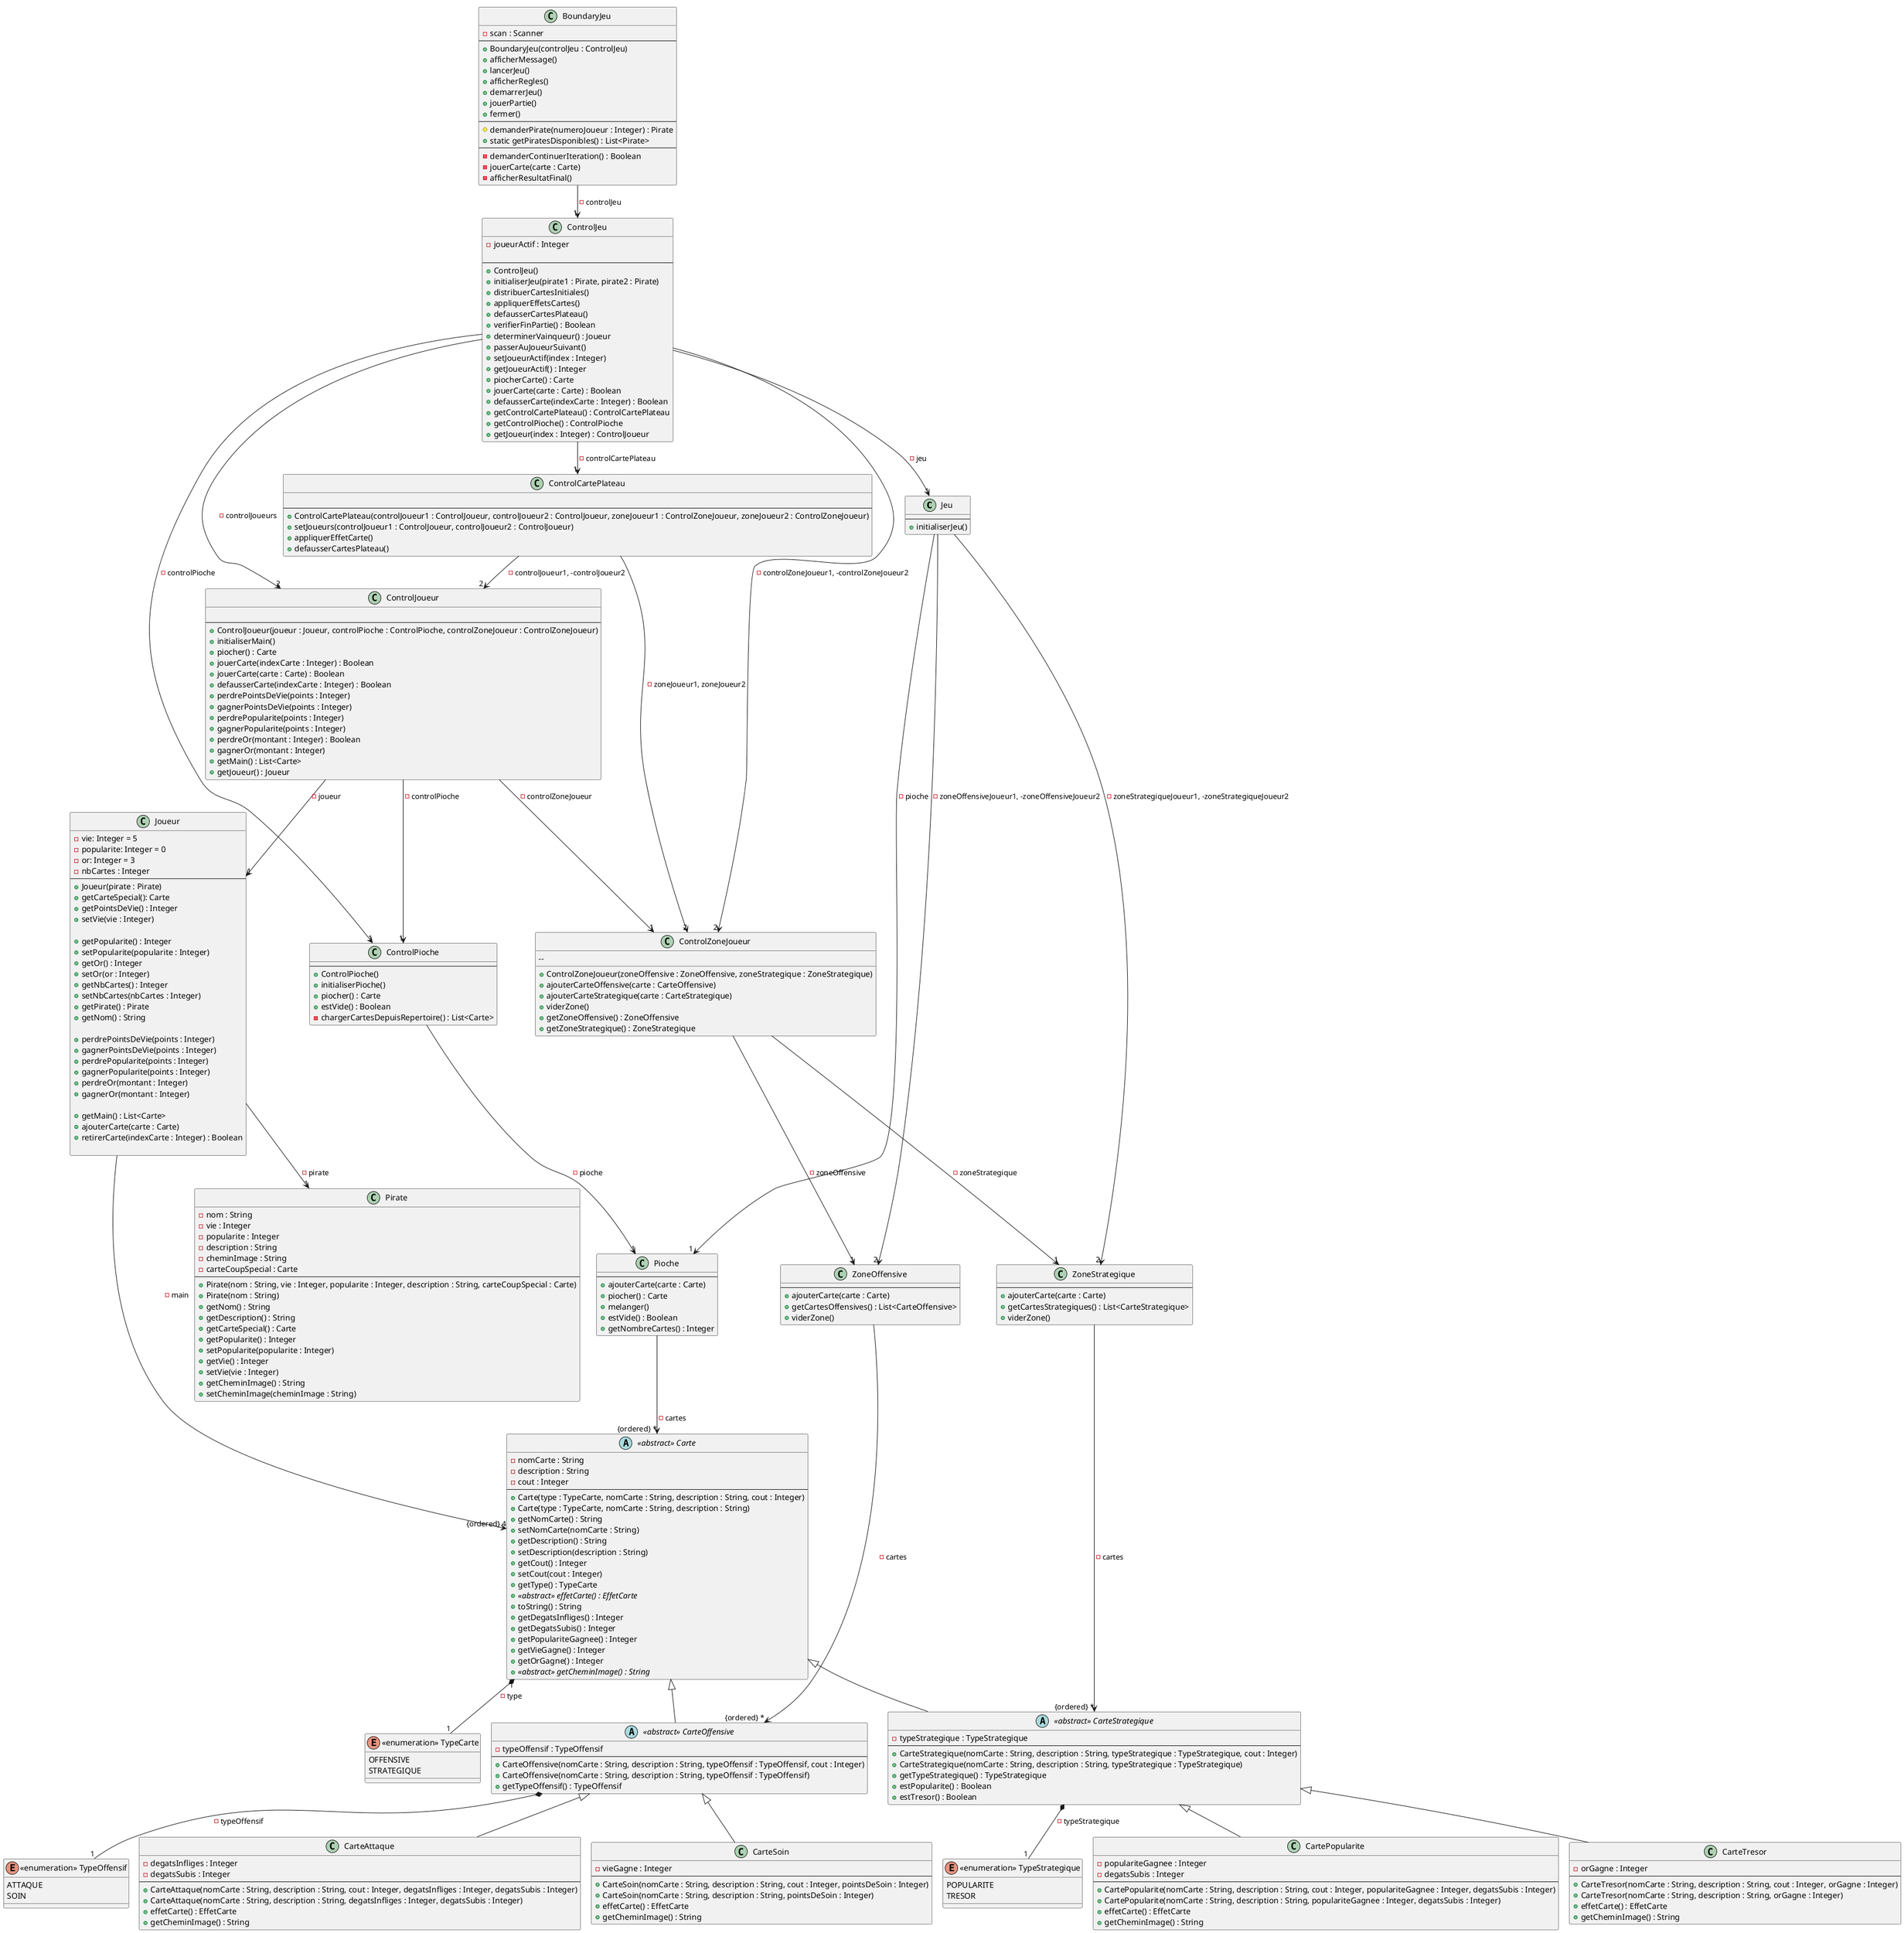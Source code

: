 @startuml
!pragma layout smetana

' Déclaration des classes
class Jeu {
    --
    + initialiserJeu()
}
Jeu --> "1" Pioche : -pioche
Jeu --> "2" ZoneOffensive : -zoneOffensiveJoueur1, -zoneOffensiveJoueur2
Jeu --> "2" ZoneStrategique : -zoneStrategiqueJoueur1, -zoneStrategiqueJoueur2

class Pioche {
    --
    + ajouterCarte(carte : Carte)
    + piocher() : Carte
    + melanger()
    + estVide() : Boolean
    + getNombreCartes() : Integer
}

Pioche --> "{ordered} *" Carte : -cartes


class ZoneOffensive {
    --
    + ajouterCarte(carte : Carte)
    + getCartesOffensives() : List<CarteOffensive>
    + viderZone()
}
ZoneOffensive --> "{ordered} *" CarteOffensive : -cartes

class ZoneStrategique {
    --
    + ajouterCarte(carte : Carte)
    + getCartesStrategiques() : List<CarteStrategique>
    + viderZone()
}
ZoneStrategique --> "{ordered} *" CarteStrategique : -cartes

class Joueur {
    - vie: Integer = 5
    - popularite: Integer = 0
    - or: Integer = 3
    - nbCartes : Integer
    --
    + Joueur(pirate : Pirate)
    + getCarteSpecial(): Carte
    + getPointsDeVie() : Integer
    + setVie(vie : Integer) 

    + getPopularite() : Integer
    + setPopularite(popularite : Integer) 
    + getOr() : Integer
    + setOr(or : Integer)
    + getNbCartes() : Integer
    + setNbCartes(nbCartes : Integer)
    + getPirate() : Pirate
    + getNom() : String

    + perdrePointsDeVie(points : Integer)
    + gagnerPointsDeVie(points : Integer)
    + perdrePopularite(points : Integer)
    + gagnerPopularite(points : Integer)
    + perdreOr(montant : Integer)
    + gagnerOr(montant : Integer)

    + getMain() : List<Carte>
    + ajouterCarte(carte : Carte) 
    + retirerCarte(indexCarte : Integer) : Boolean
    
}
Joueur --> "1" Pirate : -pirate
Joueur --> "{ordered} 4" Carte : -main

class Pirate {
    - nom : String
    - vie : Integer
    - popularite : Integer
    - description : String
    - cheminImage : String
    - carteCoupSpecial : Carte
    --
    + Pirate(nom : String, vie : Integer, popularite : Integer, description : String, carteCoupSpecial : Carte)
    + Pirate(nom : String)
    + getNom() : String
    + getDescription() : String
    + getCarteSpecial() : Carte
    + getPopularite() : Integer
    + setPopularite(popularite : Integer)
    + getVie() : Integer
    + setVie(vie : Integer)
    + getCheminImage() : String
    + setCheminImage(cheminImage : String)
}

abstract class "<<abstract>> Carte" as Carte {
    - nomCarte : String
    - description : String
    - cout : Integer
    --
    + Carte(type : TypeCarte, nomCarte : String, description : String, cout : Integer)
    + Carte(type : TypeCarte, nomCarte : String, description : String)
    + getNomCarte() : String
    + setNomCarte(nomCarte : String) 
    + getDescription() : String
    + setDescription(description : String) 
    + getCout() : Integer
    + setCout(cout : Integer) 
    + getType() : TypeCarte
    + <<abstract>> effetCarte() : EffetCarte {abstract}
    + toString() : String
    + getDegatsInfliges() : Integer
    + getDegatsSubis() : Integer
    + getPopulariteGagnee() : Integer
    + getVieGagne() : Integer
    + getOrGagne() : Integer
    + <<abstract>> getCheminImage() : String {abstract}
}
Carte "1" *-- "1" "<<enumeration>> TypeCarte" : -type

' Classe abstraite CarteOffensive
abstract class "<<abstract>> CarteOffensive" as CarteOffensive extends Carte {
    - typeOffensif : TypeOffensif
    --
    + CarteOffensive(nomCarte : String, description : String, typeOffensif : TypeOffensif, cout : Integer)
    + CarteOffensive(nomCarte : String, description : String, typeOffensif : TypeOffensif)
    + getTypeOffensif() : TypeOffensif
}


CarteOffensive *-- "1" "<<enumeration>> TypeOffensif" : -typeOffensif

' Classe CarteAttaque
class CarteAttaque extends CarteOffensive {
    - degatsInfliges : Integer
    - degatsSubis : Integer
    --
    + CarteAttaque(nomCarte : String, description : String, cout : Integer, degatsInfliges : Integer, degatsSubis : Integer)
    + CarteAttaque(nomCarte : String, description : String, degatsInfliges : Integer, degatsSubis : Integer)
    + effetCarte() : EffetCarte
    + getCheminImage() : String
}

' Classe CarteSoin
class CarteSoin extends CarteOffensive {
    - vieGagne : Integer
    --
    + CarteSoin(nomCarte : String, description : String, cout : Integer, pointsDeSoin : Integer)
    + CarteSoin(nomCarte : String, description : String, pointsDeSoin : Integer)
    + effetCarte() : EffetCarte
    + getCheminImage() : String
}

' Classe abstraite CarteStrategique
abstract class "<<abstract>> CarteStrategique" as CarteStrategique extends Carte {
    - typeStrategique : TypeStrategique
    --
    + CarteStrategique(nomCarte : String, description : String, typeStrategique : TypeStrategique, cout : Integer)
    + CarteStrategique(nomCarte : String, description : String, typeStrategique : TypeStrategique)
    + getTypeStrategique() : TypeStrategique
    + estPopularite() : Boolean
    + estTresor() : Boolean
}


CarteStrategique  *-- "1" "<<enumeration>> TypeStrategique" : -typeStrategique

' Classe CartePopularite
class CartePopularite extends CarteStrategique {
    - populariteGagnee : Integer
    - degatsSubis : Integer
    --
    + CartePopularite(nomCarte : String, description : String, cout : Integer, populariteGagnee : Integer, degatsSubis : Integer)
    + CartePopularite(nomCarte : String, description : String, populariteGagnee : Integer, degatsSubis : Integer)
    + effetCarte() : EffetCarte
    + getCheminImage() : String
}

' Classe CarteTresor
class CarteTresor extends CarteStrategique {
    - orGagne : Integer
    --
    + CarteTresor(nomCarte : String, description : String, cout : Integer, orGagne : Integer)
    + CarteTresor(nomCarte : String, description : String, orGagne : Integer)
    + effetCarte() : EffetCarte
    + getCheminImage() : String
}

' Enum TypeCarte
enum "<<enumeration>> TypeCarte" {
    OFFENSIVE
    STRATEGIQUE
}

' Enum TypeOffensif
enum "<<enumeration>> TypeOffensif" {
    ATTAQUE
    SOIN
}

' Enum TypeStrategique
enum "<<enumeration>> TypeStrategique" {
    POPULARITE
    TRESOR
}

' Classe ControlJeu
class ControlJeu {
    - joueurActif : Integer
    
    --
    + ControlJeu()
    + initialiserJeu(pirate1 : Pirate, pirate2 : Pirate)  
    + distribuerCartesInitiales()  
    + appliquerEffetsCartes()  
    + defausserCartesPlateau()  
    + verifierFinPartie() : Boolean
    + determinerVainqueur() : Joueur
    + passerAuJoueurSuivant()  
    + setJoueurActif(index : Integer)  
    + getJoueurActif() : Integer
    + piocherCarte() : Carte
    + jouerCarte(carte : Carte) : Boolean
    + defausserCarte(indexCarte : Integer) : Boolean
    + getControlCartePlateau() : ControlCartePlateau
    + getControlPioche() : ControlPioche
    + getJoueur(index : Integer) : ControlJoueur
}

ControlJeu --> "1" Jeu : -jeu
ControlJeu --> "1" ControlPioche : -controlPioche
ControlJeu --> "1" ControlCartePlateau : -controlCartePlateau
ControlJeu --> "2" ControlJoueur : -controlJoueurs
ControlJeu --> "2" ControlZoneJoueur : -controlZoneJoueur1, -controlZoneJoueur2 

' Classe ControlJoueur
class ControlJoueur {
    
    --
    + ControlJoueur(joueur : Joueur, controlPioche : ControlPioche, controlZoneJoueur : ControlZoneJoueur)
    + initialiserMain()  
    + piocher() : Carte
    + jouerCarte(indexCarte : Integer) : Boolean
    + jouerCarte(carte : Carte) : Boolean
    + defausserCarte(indexCarte : Integer) : Boolean
    + perdrePointsDeVie(points : Integer)  
    + gagnerPointsDeVie(points : Integer)  
    + perdrePopularite(points : Integer)  
    + gagnerPopularite(points : Integer)  
    + perdreOr(montant : Integer) : Boolean
    + gagnerOr(montant : Integer)  
    + getMain() : List<Carte>
    + getJoueur() : Joueur
}
ControlJoueur --> "1" Joueur : -joueur
ControlJoueur --> "1" ControlPioche : -controlPioche
ControlJoueur --> "1" ControlZoneJoueur : -controlZoneJoueur

' Classe ControlCartePlateau
class ControlCartePlateau {
    
    --
    + ControlCartePlateau(controlJoueur1 : ControlJoueur, controlJoueur2 : ControlJoueur, zoneJoueur1 : ControlZoneJoueur, zoneJoueur2 : ControlZoneJoueur)
    + setJoueurs(controlJoueur1 : ControlJoueur, controlJoueur2 : ControlJoueur)  
    + appliquerEffetCarte()  
    + defausserCartesPlateau()  
}
ControlCartePlateau --> "2" ControlJoueur : -controlJoueur1, -controlJoueur2
ControlCartePlateau --> "2" ControlZoneJoueur : -zoneJoueur1, zoneJoueur2

' Classe ControlPioche
class ControlPioche {
    --
    + ControlPioche()
    + initialiserPioche()  
    + piocher() : Carte
    + estVide() : Boolean
    - chargerCartesDepuisRepertoire() : List<Carte>
}
ControlPioche --> "1" Pioche : -pioche

' Classe ControlZoneJoueur
class ControlZoneJoueur {

    --
    + ControlZoneJoueur(zoneOffensive : ZoneOffensive, zoneStrategique : ZoneStrategique)
    + ajouterCarteOffensive(carte : CarteOffensive)  
    + ajouterCarteStrategique(carte : CarteStrategique)  
    + viderZone()  
    + getZoneOffensive() : ZoneOffensive
    + getZoneStrategique() : ZoneStrategique
}
ControlZoneJoueur --> "1" ZoneOffensive : -zoneOffensive
ControlZoneJoueur --> "1" ZoneStrategique : -zoneStrategique

class BoundaryJeu {
    - scan : Scanner
    --
    + BoundaryJeu(controlJeu : ControlJeu)
    + afficherMessage()  
    + lancerJeu()  
    + afficherRegles()  
    + demarrerJeu()  
    + jouerPartie()  
    + fermer()  
    --
    # demanderPirate(numeroJoueur : Integer) : Pirate
    + static getPiratesDisponibles() : List<Pirate>
    --
    - demanderContinuerIteration() : Boolean
    - jouerCarte(carte : Carte)  
    - afficherResultatFinal()  
}
BoundaryJeu --> "1" ControlJeu : -controlJeu
@enduml